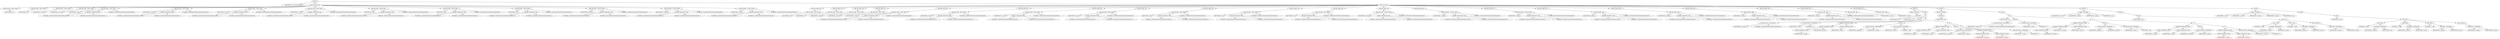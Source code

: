 digraph G {	
ranksep=.25;
	0 [label="MODULE"];
	1 [label="IDENTIFIERS: or1200_operandmuxes"];
	0 -> 1;
	2 [label="VAR_DECLARE_LIST"];
	0 -> 2;
	3 [label="VAR_DECLARE:  INPUT PORT"];
	2 -> 3;
	4 [label="IDENTIFIERS: clk"];
	3 -> 4;
	5 [label="VAR_DECLARE:  INPUT PORT"];
	2 -> 5;
	6 [label="IDENTIFIERS: rst"];
	5 -> 6;
	7 [label="VAR_DECLARE:  INPUT PORT"];
	2 -> 7;
	8 [label="IDENTIFIERS: id_freeze"];
	7 -> 8;
	9 [label="VAR_DECLARE:  INPUT PORT"];
	2 -> 9;
	10 [label="IDENTIFIERS: ex_freeze"];
	9 -> 10;
	11 [label="VAR_DECLARE:  INPUT PORT"];
	2 -> 11;
	12 [label="IDENTIFIERS: rf_dataa"];
	11 -> 12;
	13 [label="BINARY_OPERATION: MIN"];
	11 -> 13;
	14 [label="NUMBERS: 00000000000000000000000000100000 ()"];
	13 -> 14;
	15 [label="NUMBERS: 00000000000000000000000000000001 ()"];
	13 -> 15;
	16 [label="NUMBERS: 00000000000000000000000000000000 ()"];
	11 -> 16;
	17 [label="VAR_DECLARE:  INPUT PORT"];
	2 -> 17;
	18 [label="IDENTIFIERS: rf_datab"];
	17 -> 18;
	19 [label="BINARY_OPERATION: MIN"];
	17 -> 19;
	20 [label="NUMBERS: 00000000000000000000000000100000 ()"];
	19 -> 20;
	21 [label="NUMBERS: 00000000000000000000000000000001 ()"];
	19 -> 21;
	22 [label="NUMBERS: 00000000000000000000000000000000 ()"];
	17 -> 22;
	23 [label="VAR_DECLARE:  INPUT PORT"];
	2 -> 23;
	24 [label="IDENTIFIERS: ex_forw"];
	23 -> 24;
	25 [label="BINARY_OPERATION: MIN"];
	23 -> 25;
	26 [label="NUMBERS: 00000000000000000000000000100000 ()"];
	25 -> 26;
	27 [label="NUMBERS: 00000000000000000000000000000001 ()"];
	25 -> 27;
	28 [label="NUMBERS: 00000000000000000000000000000000 ()"];
	23 -> 28;
	29 [label="VAR_DECLARE:  INPUT PORT"];
	2 -> 29;
	30 [label="IDENTIFIERS: wb_forw"];
	29 -> 30;
	31 [label="BINARY_OPERATION: MIN"];
	29 -> 31;
	32 [label="NUMBERS: 00000000000000000000000000100000 ()"];
	31 -> 32;
	33 [label="NUMBERS: 00000000000000000000000000000001 ()"];
	31 -> 33;
	34 [label="NUMBERS: 00000000000000000000000000000000 ()"];
	29 -> 34;
	35 [label="VAR_DECLARE:  INPUT PORT"];
	2 -> 35;
	36 [label="IDENTIFIERS: simm"];
	35 -> 36;
	37 [label="BINARY_OPERATION: MIN"];
	35 -> 37;
	38 [label="NUMBERS: 00000000000000000000000000100000 ()"];
	37 -> 38;
	39 [label="NUMBERS: 00000000000000000000000000000001 ()"];
	37 -> 39;
	40 [label="NUMBERS: 00000000000000000000000000000000 ()"];
	35 -> 40;
	41 [label="VAR_DECLARE:  INPUT PORT"];
	2 -> 41;
	42 [label="IDENTIFIERS: sel_a"];
	41 -> 42;
	43 [label="BINARY_OPERATION: MIN"];
	41 -> 43;
	44 [label="NUMBERS: 00000000000000000000000000000010 ()"];
	43 -> 44;
	45 [label="NUMBERS: 00000000000000000000000000000001 ()"];
	43 -> 45;
	46 [label="NUMBERS: 00000000000000000000000000000000 ()"];
	41 -> 46;
	47 [label="VAR_DECLARE:  INPUT PORT"];
	2 -> 47;
	48 [label="IDENTIFIERS: sel_b"];
	47 -> 48;
	49 [label="BINARY_OPERATION: MIN"];
	47 -> 49;
	50 [label="NUMBERS: 00000000000000000000000000000010 ()"];
	49 -> 50;
	51 [label="NUMBERS: 00000000000000000000000000000001 ()"];
	49 -> 51;
	52 [label="NUMBERS: 00000000000000000000000000000000 ()"];
	47 -> 52;
	53 [label="VAR_DECLARE:  OUTPUT PORT"];
	2 -> 53;
	54 [label="IDENTIFIERS: operand_a"];
	53 -> 54;
	55 [label="BINARY_OPERATION: MIN"];
	53 -> 55;
	56 [label="NUMBERS: 00000000000000000000000000100000 ()"];
	55 -> 56;
	57 [label="NUMBERS: 00000000000000000000000000000001 ()"];
	55 -> 57;
	58 [label="NUMBERS: 00000000000000000000000000000000 ()"];
	53 -> 58;
	59 [label="VAR_DECLARE:  OUTPUT PORT"];
	2 -> 59;
	60 [label="IDENTIFIERS: operand_b"];
	59 -> 60;
	61 [label="BINARY_OPERATION: MIN"];
	59 -> 61;
	62 [label="NUMBERS: 00000000000000000000000000100000 ()"];
	61 -> 62;
	63 [label="NUMBERS: 00000000000000000000000000000001 ()"];
	61 -> 63;
	64 [label="NUMBERS: 00000000000000000000000000000000 ()"];
	59 -> 64;
	65 [label="VAR_DECLARE:  OUTPUT PORT"];
	2 -> 65;
	66 [label="IDENTIFIERS: muxed_b"];
	65 -> 66;
	67 [label="BINARY_OPERATION: MIN"];
	65 -> 67;
	68 [label="NUMBERS: 00000000000000000000000000100000 ()"];
	67 -> 68;
	69 [label="NUMBERS: 00000000000000000000000000000001 ()"];
	67 -> 69;
	70 [label="NUMBERS: 00000000000000000000000000000000 ()"];
	65 -> 70;
	71 [label="MODULE_ITEMS"];
	0 -> 71;
	72 [label="VAR_DECLARE_LIST"];
	71 -> 72;
	73 [label="VAR_DECLARE:  INPUT PORT"];
	72 -> 73;
	74 [label="IDENTIFIERS: clk"];
	73 -> 74;
	75 [label="VAR_DECLARE_LIST"];
	71 -> 75;
	76 [label="VAR_DECLARE:  INPUT PORT"];
	75 -> 76;
	77 [label="IDENTIFIERS: rst"];
	76 -> 77;
	78 [label="VAR_DECLARE_LIST"];
	71 -> 78;
	79 [label="VAR_DECLARE:  INPUT PORT"];
	78 -> 79;
	80 [label="IDENTIFIERS: id_freeze"];
	79 -> 80;
	81 [label="VAR_DECLARE_LIST"];
	71 -> 81;
	82 [label="VAR_DECLARE:  INPUT PORT"];
	81 -> 82;
	83 [label="IDENTIFIERS: ex_freeze"];
	82 -> 83;
	84 [label="VAR_DECLARE_LIST"];
	71 -> 84;
	85 [label="VAR_DECLARE:  INPUT PORT"];
	84 -> 85;
	86 [label="IDENTIFIERS: rf_dataa"];
	85 -> 86;
	87 [label="BINARY_OPERATION: MIN"];
	85 -> 87;
	88 [label="NUMBERS: 00000000000000000000000000100000 ()"];
	87 -> 88;
	89 [label="NUMBERS: 00000000000000000000000000000001 ()"];
	87 -> 89;
	90 [label="NUMBERS: 00000000000000000000000000000000 ()"];
	85 -> 90;
	91 [label="VAR_DECLARE_LIST"];
	71 -> 91;
	92 [label="VAR_DECLARE:  INPUT PORT"];
	91 -> 92;
	93 [label="IDENTIFIERS: rf_datab"];
	92 -> 93;
	94 [label="BINARY_OPERATION: MIN"];
	92 -> 94;
	95 [label="NUMBERS: 00000000000000000000000000100000 ()"];
	94 -> 95;
	96 [label="NUMBERS: 00000000000000000000000000000001 ()"];
	94 -> 96;
	97 [label="NUMBERS: 00000000000000000000000000000000 ()"];
	92 -> 97;
	98 [label="VAR_DECLARE_LIST"];
	71 -> 98;
	99 [label="VAR_DECLARE:  INPUT PORT"];
	98 -> 99;
	100 [label="IDENTIFIERS: ex_forw"];
	99 -> 100;
	101 [label="BINARY_OPERATION: MIN"];
	99 -> 101;
	102 [label="NUMBERS: 00000000000000000000000000100000 ()"];
	101 -> 102;
	103 [label="NUMBERS: 00000000000000000000000000000001 ()"];
	101 -> 103;
	104 [label="NUMBERS: 00000000000000000000000000000000 ()"];
	99 -> 104;
	105 [label="VAR_DECLARE_LIST"];
	71 -> 105;
	106 [label="VAR_DECLARE:  INPUT PORT"];
	105 -> 106;
	107 [label="IDENTIFIERS: wb_forw"];
	106 -> 107;
	108 [label="BINARY_OPERATION: MIN"];
	106 -> 108;
	109 [label="NUMBERS: 00000000000000000000000000100000 ()"];
	108 -> 109;
	110 [label="NUMBERS: 00000000000000000000000000000001 ()"];
	108 -> 110;
	111 [label="NUMBERS: 00000000000000000000000000000000 ()"];
	106 -> 111;
	112 [label="VAR_DECLARE_LIST"];
	71 -> 112;
	113 [label="VAR_DECLARE:  INPUT PORT"];
	112 -> 113;
	114 [label="IDENTIFIERS: simm"];
	113 -> 114;
	115 [label="BINARY_OPERATION: MIN"];
	113 -> 115;
	116 [label="NUMBERS: 00000000000000000000000000100000 ()"];
	115 -> 116;
	117 [label="NUMBERS: 00000000000000000000000000000001 ()"];
	115 -> 117;
	118 [label="NUMBERS: 00000000000000000000000000000000 ()"];
	113 -> 118;
	119 [label="VAR_DECLARE_LIST"];
	71 -> 119;
	120 [label="VAR_DECLARE:  INPUT PORT"];
	119 -> 120;
	121 [label="IDENTIFIERS: sel_a"];
	120 -> 121;
	122 [label="BINARY_OPERATION: MIN"];
	120 -> 122;
	123 [label="NUMBERS: 00000000000000000000000000000010 ()"];
	122 -> 123;
	124 [label="NUMBERS: 00000000000000000000000000000001 ()"];
	122 -> 124;
	125 [label="NUMBERS: 00000000000000000000000000000000 ()"];
	120 -> 125;
	126 [label="VAR_DECLARE_LIST"];
	71 -> 126;
	127 [label="VAR_DECLARE:  INPUT PORT"];
	126 -> 127;
	128 [label="IDENTIFIERS: sel_b"];
	127 -> 128;
	129 [label="BINARY_OPERATION: MIN"];
	127 -> 129;
	130 [label="NUMBERS: 00000000000000000000000000000010 ()"];
	129 -> 130;
	131 [label="NUMBERS: 00000000000000000000000000000001 ()"];
	129 -> 131;
	132 [label="NUMBERS: 00000000000000000000000000000000 ()"];
	127 -> 132;
	133 [label="VAR_DECLARE_LIST"];
	71 -> 133;
	134 [label="VAR_DECLARE:  OUTPUT PORT"];
	133 -> 134;
	135 [label="IDENTIFIERS: operand_a"];
	134 -> 135;
	136 [label="BINARY_OPERATION: MIN"];
	134 -> 136;
	137 [label="NUMBERS: 00000000000000000000000000100000 ()"];
	136 -> 137;
	138 [label="NUMBERS: 00000000000000000000000000000001 ()"];
	136 -> 138;
	139 [label="NUMBERS: 00000000000000000000000000000000 ()"];
	134 -> 139;
	140 [label="VAR_DECLARE_LIST"];
	71 -> 140;
	141 [label="VAR_DECLARE:  OUTPUT PORT"];
	140 -> 141;
	142 [label="IDENTIFIERS: operand_b"];
	141 -> 142;
	143 [label="BINARY_OPERATION: MIN"];
	141 -> 143;
	144 [label="NUMBERS: 00000000000000000000000000100000 ()"];
	143 -> 144;
	145 [label="NUMBERS: 00000000000000000000000000000001 ()"];
	143 -> 145;
	146 [label="NUMBERS: 00000000000000000000000000000000 ()"];
	141 -> 146;
	147 [label="VAR_DECLARE_LIST"];
	71 -> 147;
	148 [label="VAR_DECLARE:  OUTPUT PORT"];
	147 -> 148;
	149 [label="IDENTIFIERS: muxed_b"];
	148 -> 149;
	150 [label="BINARY_OPERATION: MIN"];
	148 -> 150;
	151 [label="NUMBERS: 00000000000000000000000000100000 ()"];
	150 -> 151;
	152 [label="NUMBERS: 00000000000000000000000000000001 ()"];
	150 -> 152;
	153 [label="NUMBERS: 00000000000000000000000000000000 ()"];
	148 -> 153;
	154 [label="VAR_DECLARE_LIST"];
	71 -> 154;
	155 [label="VAR_DECLARE:  REG"];
	154 -> 155;
	156 [label="IDENTIFIERS: operand_a"];
	155 -> 156;
	157 [label="BINARY_OPERATION: MIN"];
	155 -> 157;
	158 [label="NUMBERS: 00000000000000000000000000100000 ()"];
	157 -> 158;
	159 [label="NUMBERS: 00000000000000000000000000000001 ()"];
	157 -> 159;
	160 [label="NUMBERS: 00000000000000000000000000000000 ()"];
	155 -> 160;
	161 [label="VAR_DECLARE_LIST"];
	71 -> 161;
	162 [label="VAR_DECLARE:  REG"];
	161 -> 162;
	163 [label="IDENTIFIERS: operand_b"];
	162 -> 163;
	164 [label="BINARY_OPERATION: MIN"];
	162 -> 164;
	165 [label="NUMBERS: 00000000000000000000000000100000 ()"];
	164 -> 165;
	166 [label="NUMBERS: 00000000000000000000000000000001 ()"];
	164 -> 166;
	167 [label="NUMBERS: 00000000000000000000000000000000 ()"];
	162 -> 167;
	168 [label="VAR_DECLARE_LIST"];
	71 -> 168;
	169 [label="VAR_DECLARE:  REG"];
	168 -> 169;
	170 [label="IDENTIFIERS: muxed_a"];
	169 -> 170;
	171 [label="BINARY_OPERATION: MIN"];
	169 -> 171;
	172 [label="NUMBERS: 00000000000000000000000000100000 ()"];
	171 -> 172;
	173 [label="NUMBERS: 00000000000000000000000000000001 ()"];
	171 -> 173;
	174 [label="NUMBERS: 00000000000000000000000000000000 ()"];
	169 -> 174;
	175 [label="VAR_DECLARE_LIST"];
	71 -> 175;
	176 [label="VAR_DECLARE:  REG"];
	175 -> 176;
	177 [label="IDENTIFIERS: muxed_b"];
	176 -> 177;
	178 [label="BINARY_OPERATION: MIN"];
	176 -> 178;
	179 [label="NUMBERS: 00000000000000000000000000100000 ()"];
	178 -> 179;
	180 [label="NUMBERS: 00000000000000000000000000000001 ()"];
	178 -> 180;
	181 [label="NUMBERS: 00000000000000000000000000000000 ()"];
	176 -> 181;
	182 [label="VAR_DECLARE_LIST"];
	71 -> 182;
	183 [label="VAR_DECLARE:  REG"];
	182 -> 183;
	184 [label="IDENTIFIERS: saved_a"];
	183 -> 184;
	185 [label="VAR_DECLARE_LIST"];
	71 -> 185;
	186 [label="VAR_DECLARE:  REG"];
	185 -> 186;
	187 [label="IDENTIFIERS: saved_b"];
	186 -> 187;
	188 [label="ALWAYS"];
	71 -> 188;
	189 [label="DELAY_CONTROL"];
	188 -> 189;
	190 [label="POSEDGE"];
	189 -> 190;
	191 [label="IDENTIFIERS: clk"];
	190 -> 191;
	192 [label="BLOCK"];
	188 -> 192;
	193 [label="IF"];
	192 -> 193;
	194 [label="IDENTIFIERS: rst"];
	193 -> 194;
	195 [label="BLOCK"];
	193 -> 195;
	196 [label="NON_BLOCKING_STATEMENT"];
	195 -> 196;
	197 [label="IDENTIFIERS: operand_a"];
	196 -> 197;
	198 [label="NUMBERS: 00000000000000000000000000000000 ()"];
	196 -> 198;
	199 [label="NON_BLOCKING_STATEMENT"];
	195 -> 199;
	200 [label="IDENTIFIERS: saved_a"];
	199 -> 200;
	201 [label="NUMBERS: 0 ()"];
	199 -> 201;
	202 [label="IF"];
	193 -> 202;
	203 [label="BINARY_OPERATION: lAND"];
	202 -> 203;
	204 [label="BINARY_OPERATION: lAND"];
	203 -> 204;
	205 [label="UNARY_OPERATION: lNOT"];
	204 -> 205;
	206 [label="IDENTIFIERS: ex_freeze"];
	205 -> 206;
	207 [label="IDENTIFIERS: id_freeze"];
	204 -> 207;
	208 [label="UNARY_OPERATION: lNOT"];
	203 -> 208;
	209 [label="IDENTIFIERS: saved_a"];
	208 -> 209;
	210 [label="BLOCK"];
	202 -> 210;
	211 [label="NON_BLOCKING_STATEMENT"];
	210 -> 211;
	212 [label="IDENTIFIERS: operand_a"];
	211 -> 212;
	213 [label="IDENTIFIERS: muxed_a"];
	211 -> 213;
	214 [label="NON_BLOCKING_STATEMENT"];
	210 -> 214;
	215 [label="IDENTIFIERS: saved_a"];
	214 -> 215;
	216 [label="NUMBERS: 1 ()"];
	214 -> 216;
	217 [label="IF"];
	202 -> 217;
	218 [label="BINARY_OPERATION: lAND"];
	217 -> 218;
	219 [label="UNARY_OPERATION: lNOT"];
	218 -> 219;
	220 [label="IDENTIFIERS: ex_freeze"];
	219 -> 220;
	221 [label="UNARY_OPERATION: lNOT"];
	218 -> 221;
	222 [label="IDENTIFIERS: saved_a"];
	221 -> 222;
	223 [label="BLOCK"];
	217 -> 223;
	224 [label="NON_BLOCKING_STATEMENT"];
	223 -> 224;
	225 [label="IDENTIFIERS: operand_a"];
	224 -> 225;
	226 [label="IDENTIFIERS: muxed_a"];
	224 -> 226;
	227 [label="IF"];
	217 -> 227;
	228 [label="BINARY_OPERATION: lAND"];
	227 -> 228;
	229 [label="UNARY_OPERATION: lNOT"];
	228 -> 229;
	230 [label="IDENTIFIERS: ex_freeze"];
	229 -> 230;
	231 [label="UNARY_OPERATION: lNOT"];
	228 -> 231;
	232 [label="IDENTIFIERS: id_freeze"];
	231 -> 232;
	233 [label="NON_BLOCKING_STATEMENT"];
	227 -> 233;
	234 [label="IDENTIFIERS: saved_a"];
	233 -> 234;
	235 [label="NUMBERS: 0 ()"];
	233 -> 235;
	236 [label="ALWAYS"];
	71 -> 236;
	237 [label="DELAY_CONTROL"];
	236 -> 237;
	238 [label="POSEDGE"];
	237 -> 238;
	239 [label="IDENTIFIERS: clk"];
	238 -> 239;
	240 [label="BLOCK"];
	236 -> 240;
	241 [label="IF"];
	240 -> 241;
	242 [label="IDENTIFIERS: rst"];
	241 -> 242;
	243 [label="BLOCK"];
	241 -> 243;
	244 [label="NON_BLOCKING_STATEMENT"];
	243 -> 244;
	245 [label="IDENTIFIERS: operand_b"];
	244 -> 245;
	246 [label="NUMBERS: 00000000000000000000000000000000 ()"];
	244 -> 246;
	247 [label="NON_BLOCKING_STATEMENT"];
	243 -> 247;
	248 [label="IDENTIFIERS: saved_b"];
	247 -> 248;
	249 [label="NUMBERS: 0 ()"];
	247 -> 249;
	250 [label="IF"];
	241 -> 250;
	251 [label="BINARY_OPERATION: lAND"];
	250 -> 251;
	252 [label="BINARY_OPERATION: lAND"];
	251 -> 252;
	253 [label="UNARY_OPERATION: lNOT"];
	252 -> 253;
	254 [label="IDENTIFIERS: ex_freeze"];
	253 -> 254;
	255 [label="IDENTIFIERS: id_freeze"];
	252 -> 255;
	256 [label="UNARY_OPERATION: lNOT"];
	251 -> 256;
	257 [label="IDENTIFIERS: saved_b"];
	256 -> 257;
	258 [label="BLOCK"];
	250 -> 258;
	259 [label="NON_BLOCKING_STATEMENT"];
	258 -> 259;
	260 [label="IDENTIFIERS: operand_b"];
	259 -> 260;
	261 [label="IDENTIFIERS: muxed_b"];
	259 -> 261;
	262 [label="NON_BLOCKING_STATEMENT"];
	258 -> 262;
	263 [label="IDENTIFIERS: saved_b"];
	262 -> 263;
	264 [label="NUMBERS: 1 ()"];
	262 -> 264;
	265 [label="IF"];
	250 -> 265;
	266 [label="BINARY_OPERATION: lAND"];
	265 -> 266;
	267 [label="UNARY_OPERATION: lNOT"];
	266 -> 267;
	268 [label="IDENTIFIERS: ex_freeze"];
	267 -> 268;
	269 [label="UNARY_OPERATION: lNOT"];
	266 -> 269;
	270 [label="IDENTIFIERS: saved_b"];
	269 -> 270;
	271 [label="BLOCK"];
	265 -> 271;
	272 [label="NON_BLOCKING_STATEMENT"];
	271 -> 272;
	273 [label="IDENTIFIERS: operand_b"];
	272 -> 273;
	274 [label="IDENTIFIERS: muxed_b"];
	272 -> 274;
	275 [label="IF"];
	265 -> 275;
	276 [label="BINARY_OPERATION: lAND"];
	275 -> 276;
	277 [label="UNARY_OPERATION: lNOT"];
	276 -> 277;
	278 [label="IDENTIFIERS: ex_freeze"];
	277 -> 278;
	279 [label="UNARY_OPERATION: lNOT"];
	276 -> 279;
	280 [label="IDENTIFIERS: id_freeze"];
	279 -> 280;
	281 [label="NON_BLOCKING_STATEMENT"];
	275 -> 281;
	282 [label="IDENTIFIERS: saved_b"];
	281 -> 282;
	283 [label="NUMBERS: 0 ()"];
	281 -> 283;
	284 [label="ALWAYS"];
	71 -> 284;
	285 [label="DELAY_CONTROL"];
	284 -> 285;
	286 [label="IDENTIFIERS: ex_forw"];
	285 -> 286;
	287 [label="IDENTIFIERS: wb_forw"];
	285 -> 287;
	288 [label="IDENTIFIERS: rf_dataa"];
	285 -> 288;
	289 [label="IDENTIFIERS: sel_a"];
	285 -> 289;
	290 [label="BLOCK"];
	284 -> 290;
	291 [label="CASE"];
	290 -> 291;
	292 [label="IDENTIFIERS: sel_a"];
	291 -> 292;
	293 [label="CASE_LIST"];
	291 -> 293;
	294 [label="CASE_ITEM"];
	293 -> 294;
	295 [label="NUMBERS: 10 ()"];
	294 -> 295;
	296 [label="BLOCKING_STATEMENT"];
	294 -> 296;
	297 [label="IDENTIFIERS: muxed_a"];
	296 -> 297;
	298 [label="IDENTIFIERS: ex_forw"];
	296 -> 298;
	299 [label="CASE_ITEM"];
	293 -> 299;
	300 [label="NUMBERS: 11 ()"];
	299 -> 300;
	301 [label="BLOCKING_STATEMENT"];
	299 -> 301;
	302 [label="IDENTIFIERS: muxed_a"];
	301 -> 302;
	303 [label="IDENTIFIERS: wb_forw"];
	301 -> 303;
	304 [label="CASE_DEFAULT"];
	293 -> 304;
	305 [label="BLOCKING_STATEMENT"];
	304 -> 305;
	306 [label="IDENTIFIERS: muxed_a"];
	305 -> 306;
	307 [label="IDENTIFIERS: rf_dataa"];
	305 -> 307;
	308 [label="ALWAYS"];
	71 -> 308;
	309 [label="DELAY_CONTROL"];
	308 -> 309;
	310 [label="IDENTIFIERS: simm"];
	309 -> 310;
	311 [label="IDENTIFIERS: ex_forw"];
	309 -> 311;
	312 [label="IDENTIFIERS: wb_forw"];
	309 -> 312;
	313 [label="IDENTIFIERS: rf_datab"];
	309 -> 313;
	314 [label="IDENTIFIERS: sel_b"];
	309 -> 314;
	315 [label="BLOCK"];
	308 -> 315;
	316 [label="CASE"];
	315 -> 316;
	317 [label="IDENTIFIERS: sel_b"];
	316 -> 317;
	318 [label="CASE_LIST"];
	316 -> 318;
	319 [label="CASE_ITEM"];
	318 -> 319;
	320 [label="NUMBERS: 01 ()"];
	319 -> 320;
	321 [label="BLOCKING_STATEMENT"];
	319 -> 321;
	322 [label="IDENTIFIERS: muxed_b"];
	321 -> 322;
	323 [label="IDENTIFIERS: simm"];
	321 -> 323;
	324 [label="CASE_ITEM"];
	318 -> 324;
	325 [label="NUMBERS: 10 ()"];
	324 -> 325;
	326 [label="BLOCKING_STATEMENT"];
	324 -> 326;
	327 [label="IDENTIFIERS: muxed_b"];
	326 -> 327;
	328 [label="IDENTIFIERS: ex_forw"];
	326 -> 328;
	329 [label="CASE_ITEM"];
	318 -> 329;
	330 [label="NUMBERS: 11 ()"];
	329 -> 330;
	331 [label="BLOCKING_STATEMENT"];
	329 -> 331;
	332 [label="IDENTIFIERS: muxed_b"];
	331 -> 332;
	333 [label="IDENTIFIERS: wb_forw"];
	331 -> 333;
	334 [label="CASE_DEFAULT"];
	318 -> 334;
	335 [label="BLOCKING_STATEMENT"];
	334 -> 335;
	336 [label="IDENTIFIERS: muxed_b"];
	335 -> 336;
	337 [label="IDENTIFIERS: rf_datab"];
	335 -> 337;
}
